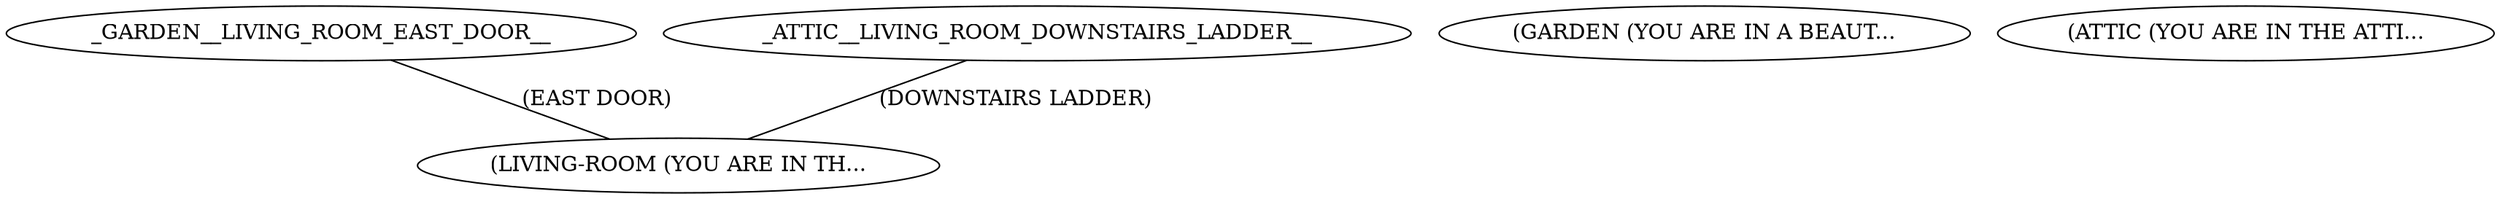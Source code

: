 graph{
LIVING_ROOM[label="(LIVING-ROOM (YOU ARE IN TH..."];
GARDEN[label="(GARDEN (YOU ARE IN A BEAUT..."];
ATTIC[label="(ATTIC (YOU ARE IN THE ATTI..."];
_GARDEN__LIVING_ROOM_EAST_DOOR__--LIVING_ROOM[label="(EAST DOOR)"];
_ATTIC__LIVING_ROOM_DOWNSTAIRS_LADDER__--LIVING_ROOM[label="(DOWNSTAIRS LADDER)"];}